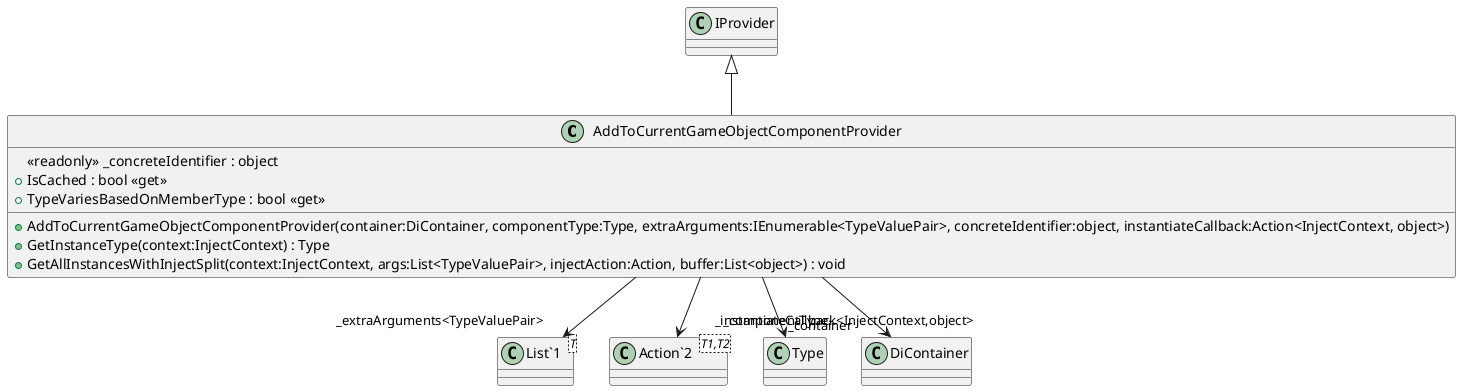 @startuml
class AddToCurrentGameObjectComponentProvider {
    <<readonly>> _concreteIdentifier : object
    + AddToCurrentGameObjectComponentProvider(container:DiContainer, componentType:Type, extraArguments:IEnumerable<TypeValuePair>, concreteIdentifier:object, instantiateCallback:Action<InjectContext, object>)
    + IsCached : bool <<get>>
    + TypeVariesBasedOnMemberType : bool <<get>>
    + GetInstanceType(context:InjectContext) : Type
    + GetAllInstancesWithInjectSplit(context:InjectContext, args:List<TypeValuePair>, injectAction:Action, buffer:List<object>) : void
}
class "List`1"<T> {
}
class "Action`2"<T1,T2> {
}
IProvider <|-- AddToCurrentGameObjectComponentProvider
AddToCurrentGameObjectComponentProvider --> "_componentType" Type
AddToCurrentGameObjectComponentProvider --> "_container" DiContainer
AddToCurrentGameObjectComponentProvider --> "_extraArguments<TypeValuePair>" "List`1"
AddToCurrentGameObjectComponentProvider --> "_instantiateCallback<InjectContext,object>" "Action`2"
@enduml
